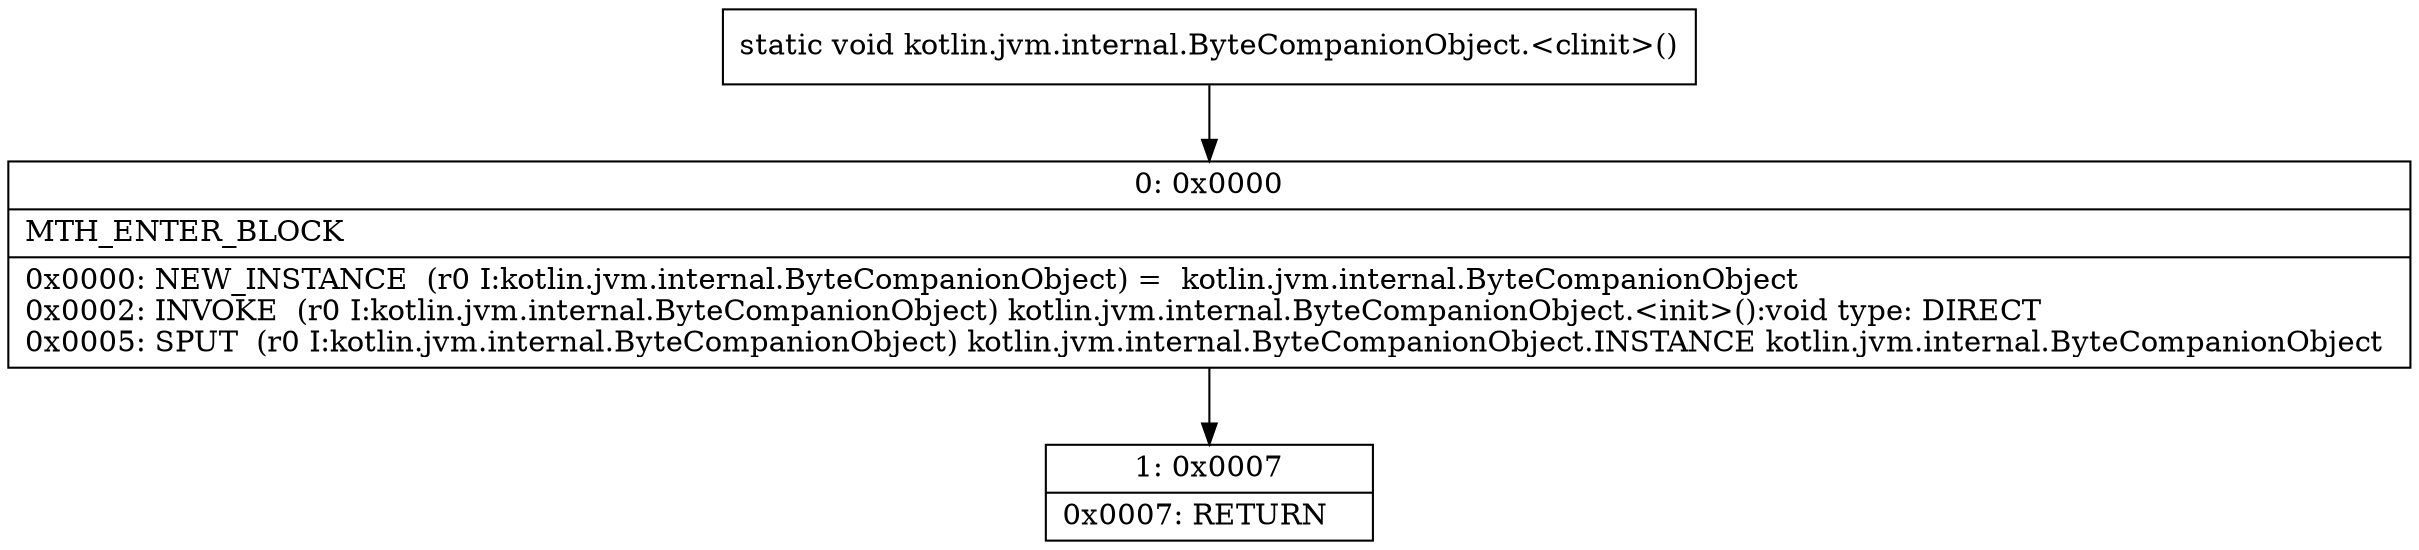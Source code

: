 digraph "CFG forkotlin.jvm.internal.ByteCompanionObject.\<clinit\>()V" {
Node_0 [shape=record,label="{0\:\ 0x0000|MTH_ENTER_BLOCK\l|0x0000: NEW_INSTANCE  (r0 I:kotlin.jvm.internal.ByteCompanionObject) =  kotlin.jvm.internal.ByteCompanionObject \l0x0002: INVOKE  (r0 I:kotlin.jvm.internal.ByteCompanionObject) kotlin.jvm.internal.ByteCompanionObject.\<init\>():void type: DIRECT \l0x0005: SPUT  (r0 I:kotlin.jvm.internal.ByteCompanionObject) kotlin.jvm.internal.ByteCompanionObject.INSTANCE kotlin.jvm.internal.ByteCompanionObject \l}"];
Node_1 [shape=record,label="{1\:\ 0x0007|0x0007: RETURN   \l}"];
MethodNode[shape=record,label="{static void kotlin.jvm.internal.ByteCompanionObject.\<clinit\>() }"];
MethodNode -> Node_0;
Node_0 -> Node_1;
}

